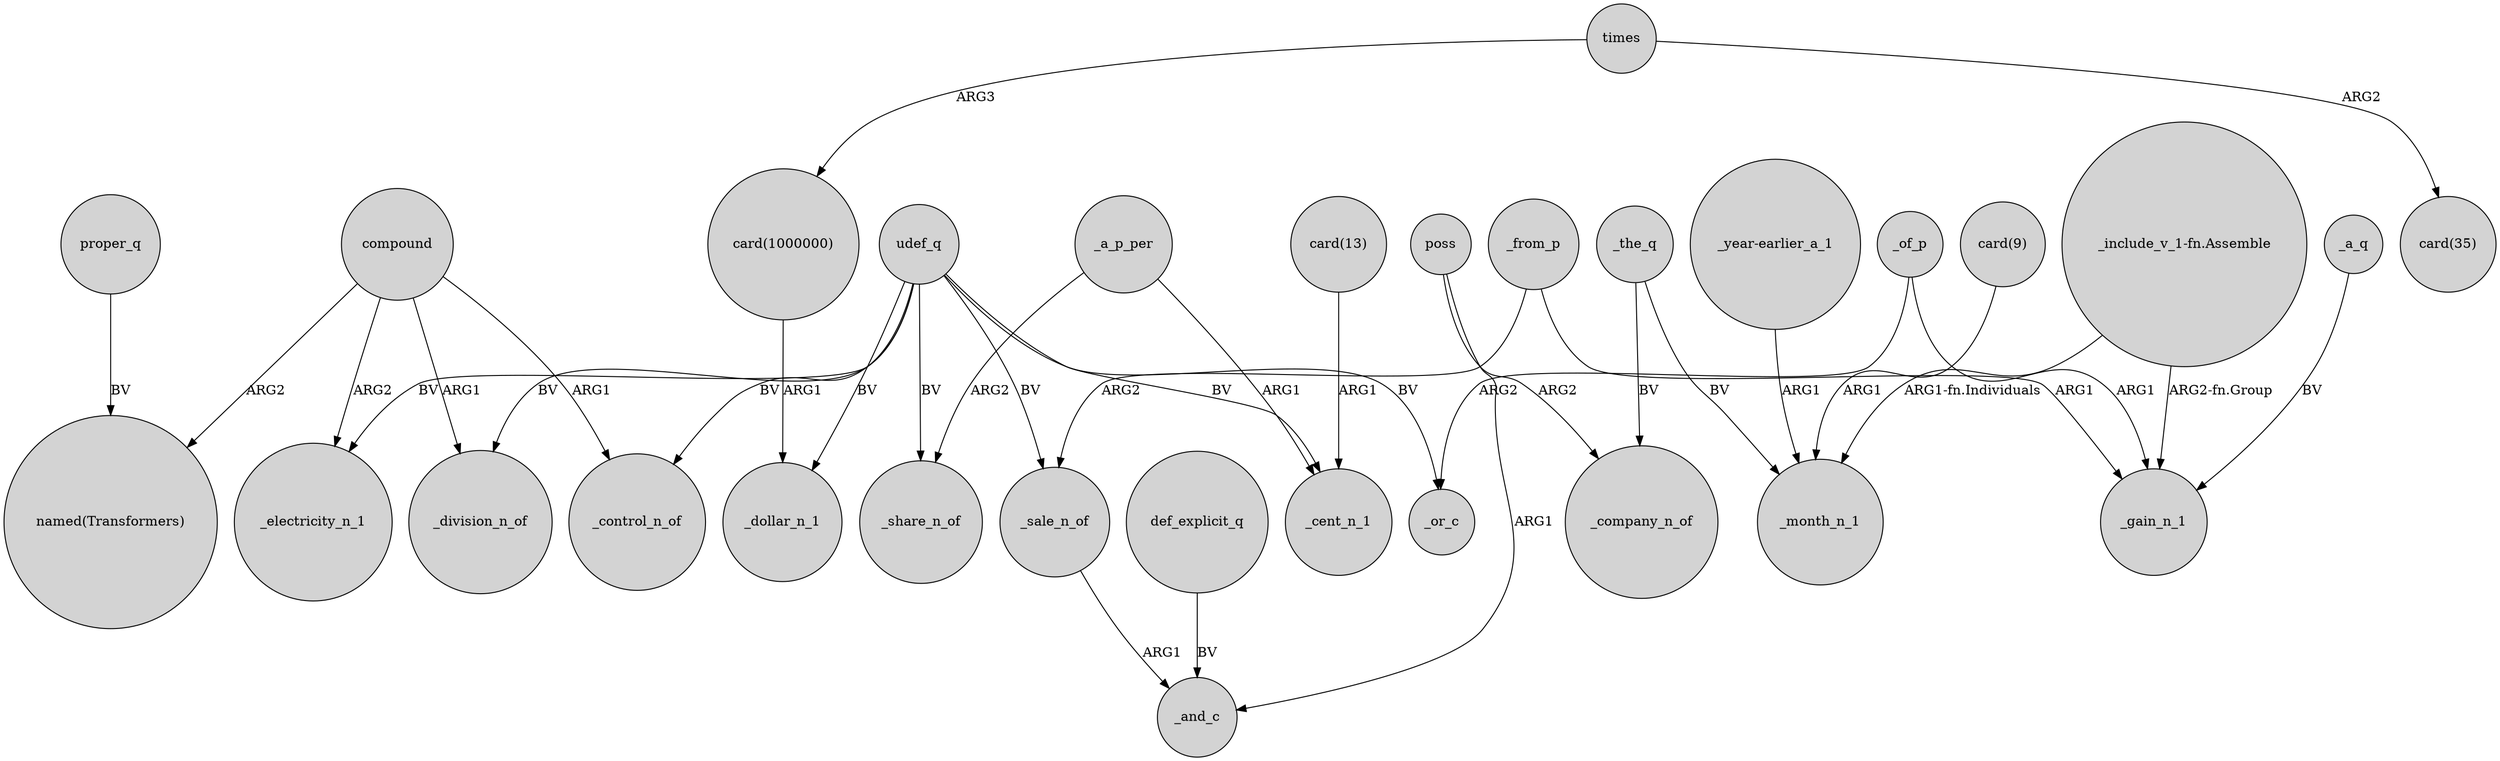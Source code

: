 digraph {
	node [shape=circle style=filled]
	udef_q -> _control_n_of [label=BV]
	"card(13)" -> _cent_n_1 [label=ARG1]
	_a_p_per -> _cent_n_1 [label=ARG1]
	_the_q -> _month_n_1 [label=BV]
	udef_q -> _division_n_of [label=BV]
	compound -> "named(Transformers)" [label=ARG2]
	times -> "card(1000000)" [label=ARG3]
	udef_q -> _electricity_n_1 [label=BV]
	udef_q -> _sale_n_of [label=BV]
	"_include_v_1-fn.Assemble" -> _gain_n_1 [label="ARG2-fn.Group"]
	_of_p -> _gain_n_1 [label=ARG1]
	udef_q -> _cent_n_1 [label=BV]
	udef_q -> _or_c [label=BV]
	_from_p -> _sale_n_of [label=ARG2]
	def_explicit_q -> _and_c [label=BV]
	"_year-earlier_a_1" -> _month_n_1 [label=ARG1]
	poss -> _company_n_of [label=ARG2]
	_a_p_per -> _share_n_of [label=ARG2]
	poss -> _and_c [label=ARG1]
	udef_q -> _share_n_of [label=BV]
	udef_q -> _dollar_n_1 [label=BV]
	_a_q -> _gain_n_1 [label=BV]
	"card(1000000)" -> _dollar_n_1 [label=ARG1]
	compound -> _division_n_of [label=ARG1]
	compound -> _control_n_of [label=ARG1]
	"_include_v_1-fn.Assemble" -> _month_n_1 [label="ARG1-fn.Individuals"]
	compound -> _electricity_n_1 [label=ARG2]
	_sale_n_of -> _and_c [label=ARG1]
	_of_p -> _or_c [label=ARG2]
	"card(9)" -> _month_n_1 [label=ARG1]
	proper_q -> "named(Transformers)" [label=BV]
	_from_p -> _gain_n_1 [label=ARG1]
	_the_q -> _company_n_of [label=BV]
	times -> "card(35)" [label=ARG2]
}

